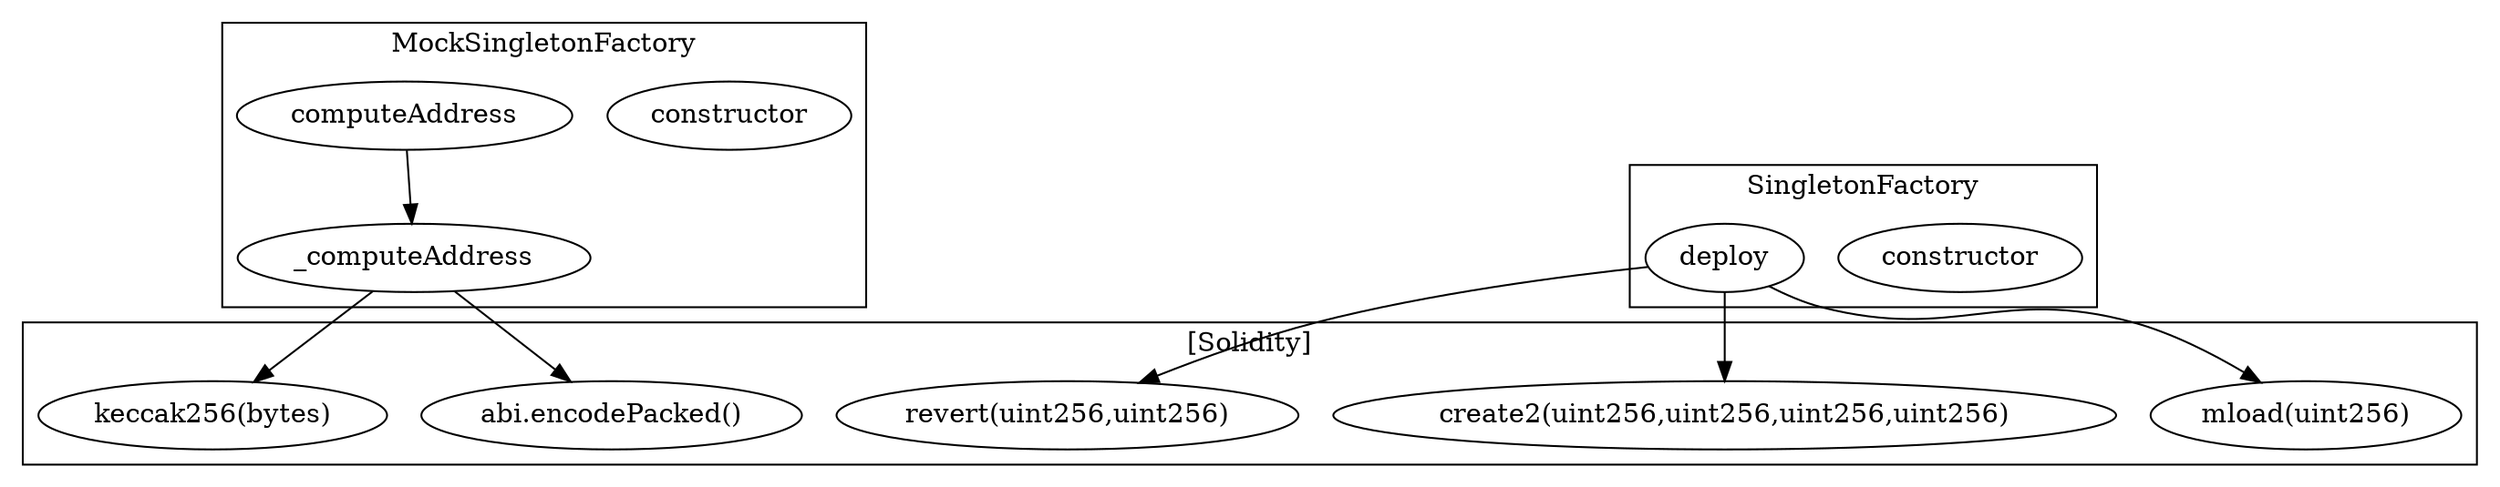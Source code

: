 strict digraph {
subgraph cluster_5421_MockSingletonFactory {
label = "MockSingletonFactory"
"5421_constructor" [label="constructor"]
"5421__computeAddress" [label="_computeAddress"]
"5421_computeAddress" [label="computeAddress"]
"5421_computeAddress" -> "5421__computeAddress"
}subgraph cluster_4959_SingletonFactory {
label = "SingletonFactory"
"4959_constructor" [label="constructor"]
"4959_deploy" [label="deploy"]
}subgraph cluster_solidity {
label = "[Solidity]"
"abi.encodePacked()" 
"revert(uint256,uint256)" 
"mload(uint256)" 
"keccak256(bytes)" 
"create2(uint256,uint256,uint256,uint256)" 
"5421__computeAddress" -> "keccak256(bytes)"
"5421__computeAddress" -> "abi.encodePacked()"
"4959_deploy" -> "mload(uint256)"
"4959_deploy" -> "revert(uint256,uint256)"
"4959_deploy" -> "create2(uint256,uint256,uint256,uint256)"
}
}